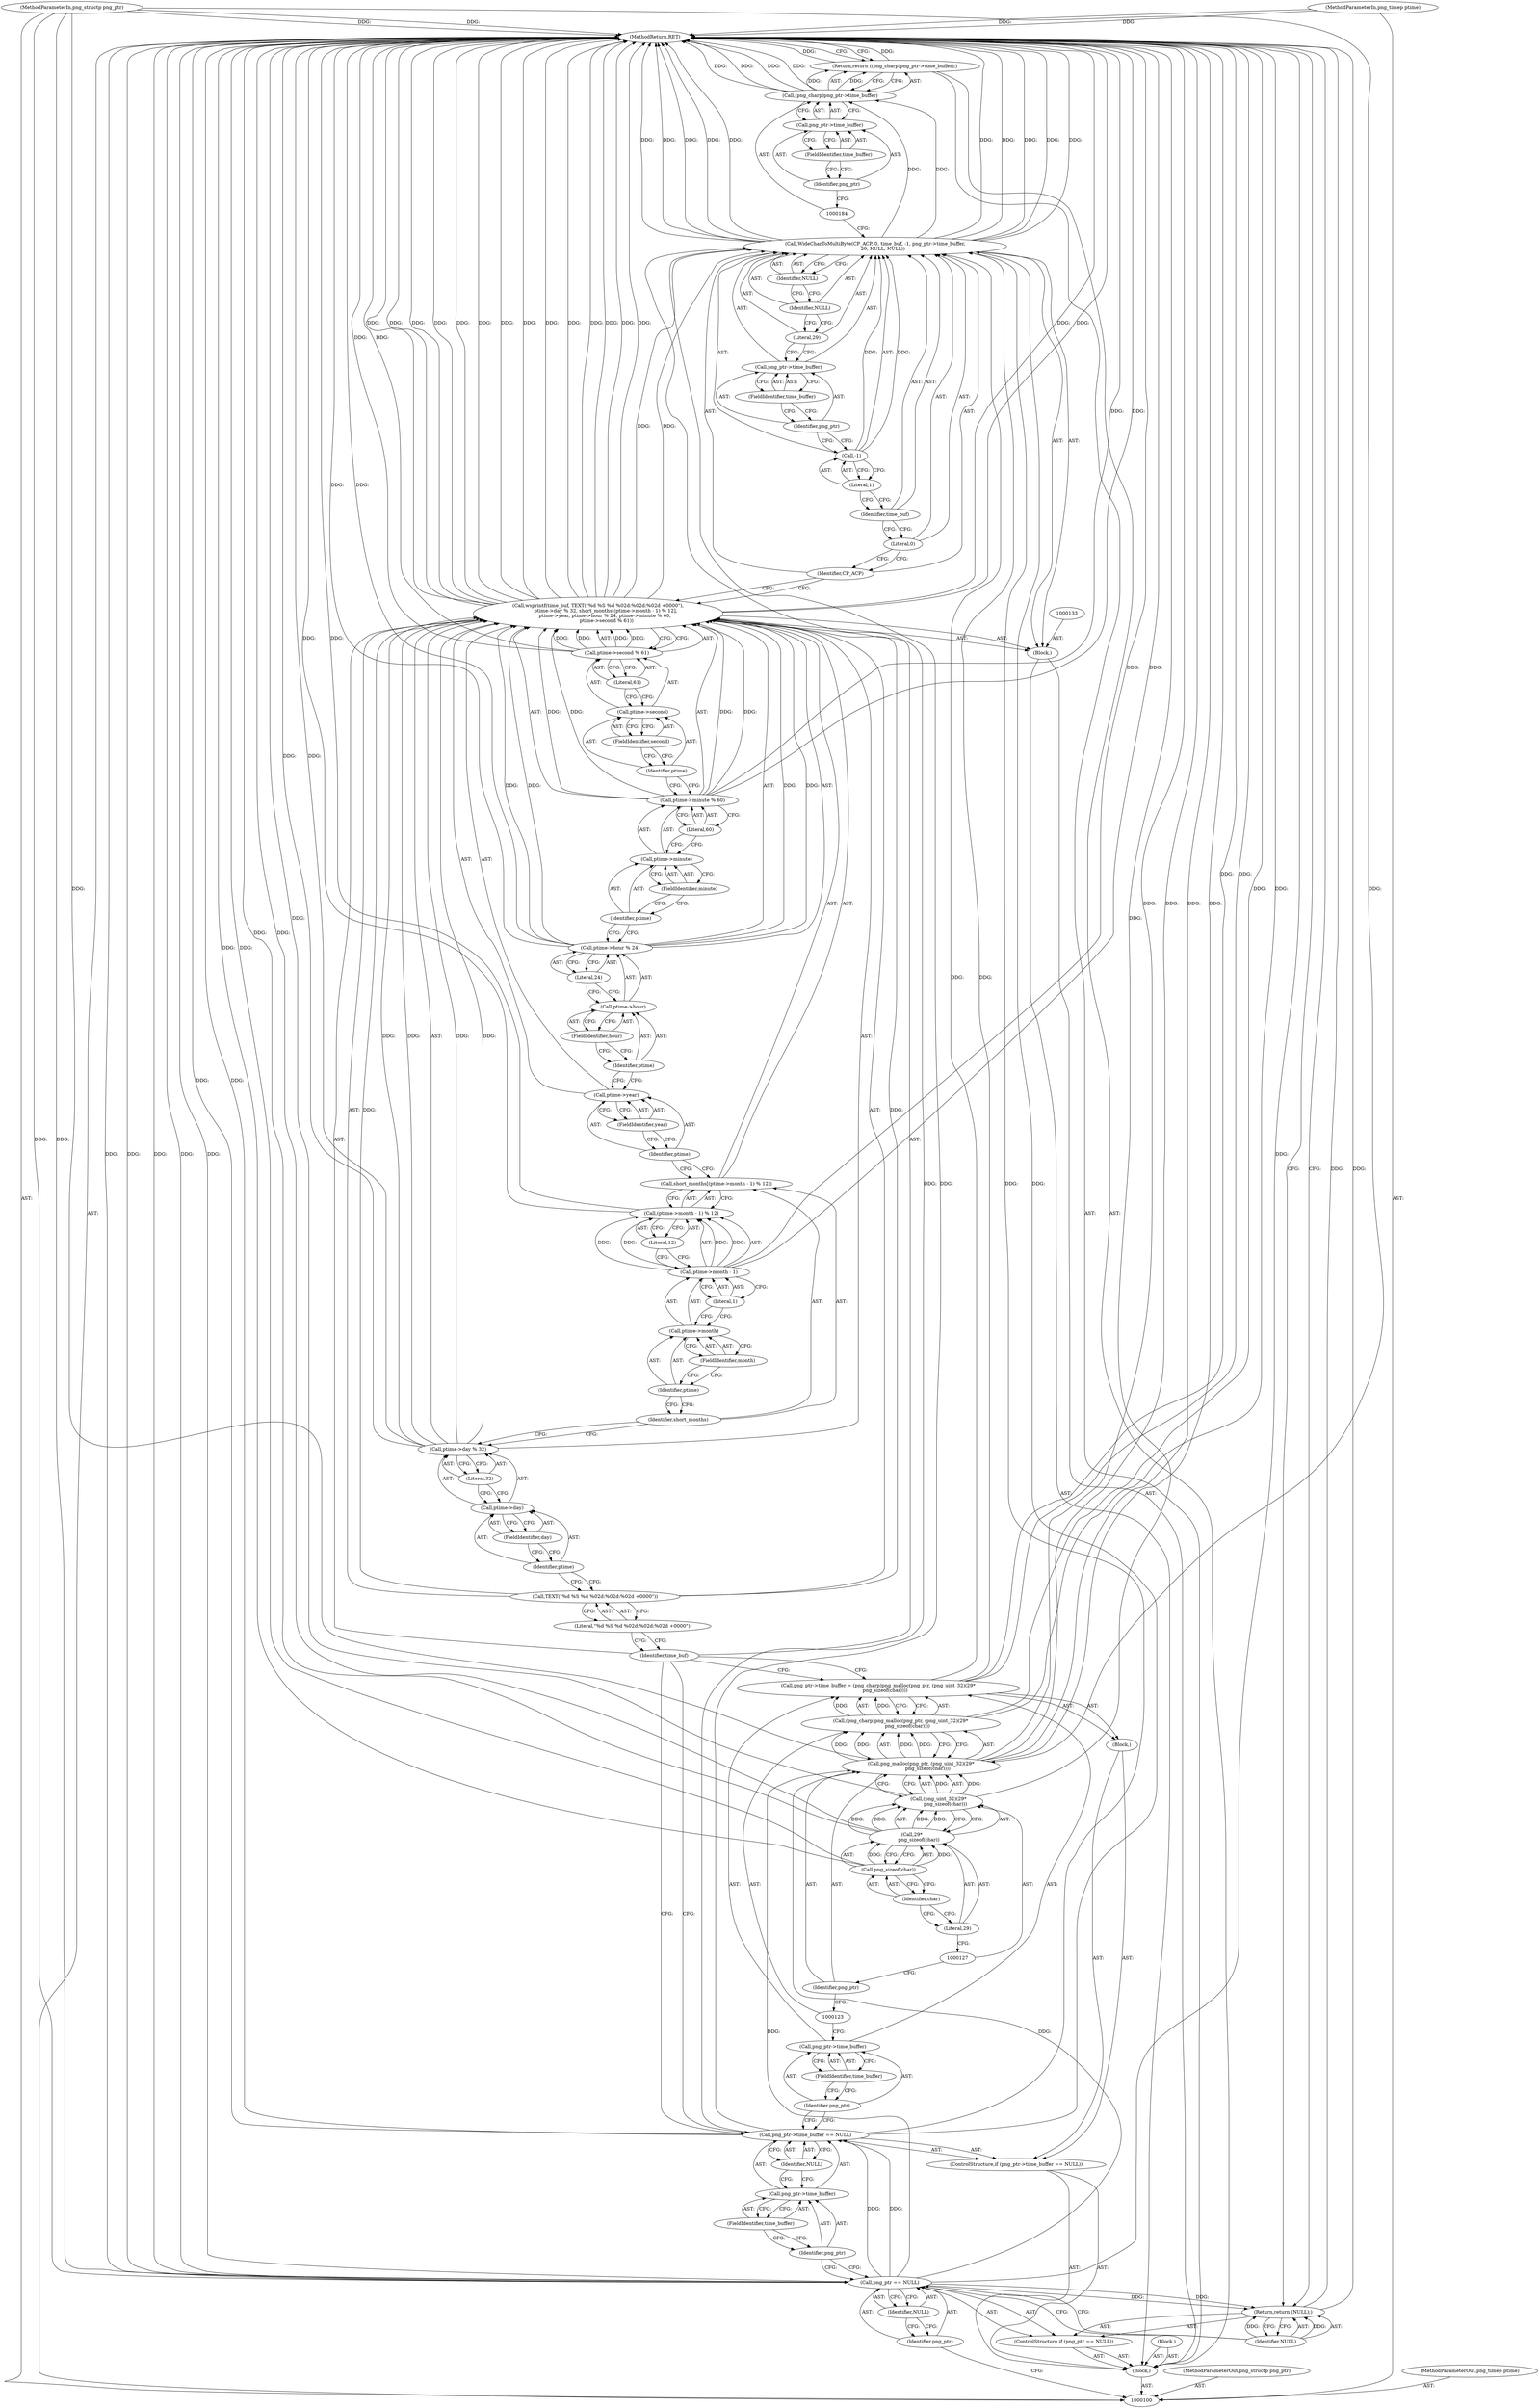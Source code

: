 digraph "1_Chrome_7f3d85b096f66870a15b37c2f40b219b2e292693" {
"1000188" [label="(MethodReturn,RET)"];
"1000101" [label="(MethodParameterIn,png_structp png_ptr)"];
"1000276" [label="(MethodParameterOut,png_structp png_ptr)"];
"1000102" [label="(MethodParameterIn,png_timep ptime)"];
"1000277" [label="(MethodParameterOut,png_timep ptime)"];
"1000117" [label="(Block,)"];
"1000121" [label="(FieldIdentifier,time_buffer)"];
"1000122" [label="(Call,(png_charp)png_malloc(png_ptr, (png_uint_32)(29*\n         png_sizeof(char))))"];
"1000124" [label="(Call,png_malloc(png_ptr, (png_uint_32)(29*\n         png_sizeof(char))))"];
"1000125" [label="(Identifier,png_ptr)"];
"1000126" [label="(Call,(png_uint_32)(29*\n         png_sizeof(char)))"];
"1000118" [label="(Call,png_ptr->time_buffer = (png_charp)png_malloc(png_ptr, (png_uint_32)(29*\n         png_sizeof(char))))"];
"1000119" [label="(Call,png_ptr->time_buffer)"];
"1000120" [label="(Identifier,png_ptr)"];
"1000128" [label="(Call,29*\n         png_sizeof(char))"];
"1000129" [label="(Literal,29)"];
"1000131" [label="(Identifier,char)"];
"1000130" [label="(Call,png_sizeof(char))"];
"1000132" [label="(Block,)"];
"1000135" [label="(Identifier,time_buf)"];
"1000136" [label="(Call,TEXT(\"%d %S %d %02d:%02d:%02d +0000\"))"];
"1000137" [label="(Literal,\"%d %S %d %02d:%02d:%02d +0000\")"];
"1000134" [label="(Call,wsprintf(time_buf, TEXT(\"%d %S %d %02d:%02d:%02d +0000\"),\n          ptime->day % 32, short_months[(ptime->month - 1) % 12],\n         ptime->year, ptime->hour % 24, ptime->minute % 60,\n           ptime->second % 61))"];
"1000138" [label="(Call,ptime->day % 32)"];
"1000139" [label="(Call,ptime->day)"];
"1000140" [label="(Identifier,ptime)"];
"1000141" [label="(FieldIdentifier,day)"];
"1000142" [label="(Literal,32)"];
"1000143" [label="(Call,short_months[(ptime->month - 1) % 12])"];
"1000144" [label="(Identifier,short_months)"];
"1000145" [label="(Call,(ptime->month - 1) % 12)"];
"1000146" [label="(Call,ptime->month - 1)"];
"1000147" [label="(Call,ptime->month)"];
"1000148" [label="(Identifier,ptime)"];
"1000149" [label="(FieldIdentifier,month)"];
"1000150" [label="(Literal,1)"];
"1000151" [label="(Literal,12)"];
"1000103" [label="(Block,)"];
"1000154" [label="(FieldIdentifier,year)"];
"1000155" [label="(Call,ptime->hour % 24)"];
"1000156" [label="(Call,ptime->hour)"];
"1000157" [label="(Identifier,ptime)"];
"1000158" [label="(FieldIdentifier,hour)"];
"1000159" [label="(Literal,24)"];
"1000160" [label="(Call,ptime->minute % 60)"];
"1000161" [label="(Call,ptime->minute)"];
"1000162" [label="(Identifier,ptime)"];
"1000163" [label="(FieldIdentifier,minute)"];
"1000164" [label="(Literal,60)"];
"1000152" [label="(Call,ptime->year)"];
"1000153" [label="(Identifier,ptime)"];
"1000165" [label="(Call,ptime->second % 61)"];
"1000166" [label="(Call,ptime->second)"];
"1000167" [label="(Identifier,ptime)"];
"1000168" [label="(FieldIdentifier,second)"];
"1000169" [label="(Literal,61)"];
"1000171" [label="(Identifier,CP_ACP)"];
"1000172" [label="(Literal,0)"];
"1000173" [label="(Identifier,time_buf)"];
"1000174" [label="(Call,-1)"];
"1000175" [label="(Literal,1)"];
"1000176" [label="(Call,png_ptr->time_buffer)"];
"1000177" [label="(Identifier,png_ptr)"];
"1000178" [label="(FieldIdentifier,time_buffer)"];
"1000170" [label="(Call,WideCharToMultiByte(CP_ACP, 0, time_buf, -1, png_ptr->time_buffer,\n          29, NULL, NULL))"];
"1000179" [label="(Literal,29)"];
"1000180" [label="(Identifier,NULL)"];
"1000181" [label="(Identifier,NULL)"];
"1000104" [label="(Block,)"];
"1000183" [label="(Call,(png_charp)png_ptr->time_buffer)"];
"1000185" [label="(Call,png_ptr->time_buffer)"];
"1000186" [label="(Identifier,png_ptr)"];
"1000182" [label="(Return,return ((png_charp)png_ptr->time_buffer);)"];
"1000187" [label="(FieldIdentifier,time_buffer)"];
"1000108" [label="(Identifier,NULL)"];
"1000105" [label="(ControlStructure,if (png_ptr == NULL))"];
"1000106" [label="(Call,png_ptr == NULL)"];
"1000107" [label="(Identifier,png_ptr)"];
"1000110" [label="(Identifier,NULL)"];
"1000109" [label="(Return,return (NULL);)"];
"1000115" [label="(FieldIdentifier,time_buffer)"];
"1000116" [label="(Identifier,NULL)"];
"1000111" [label="(ControlStructure,if (png_ptr->time_buffer == NULL))"];
"1000112" [label="(Call,png_ptr->time_buffer == NULL)"];
"1000113" [label="(Call,png_ptr->time_buffer)"];
"1000114" [label="(Identifier,png_ptr)"];
"1000188" -> "1000100"  [label="AST: "];
"1000188" -> "1000109"  [label="CFG: "];
"1000188" -> "1000182"  [label="CFG: "];
"1000124" -> "1000188"  [label="DDG: "];
"1000124" -> "1000188"  [label="DDG: "];
"1000106" -> "1000188"  [label="DDG: "];
"1000106" -> "1000188"  [label="DDG: "];
"1000106" -> "1000188"  [label="DDG: "];
"1000183" -> "1000188"  [label="DDG: "];
"1000183" -> "1000188"  [label="DDG: "];
"1000134" -> "1000188"  [label="DDG: "];
"1000134" -> "1000188"  [label="DDG: "];
"1000134" -> "1000188"  [label="DDG: "];
"1000134" -> "1000188"  [label="DDG: "];
"1000134" -> "1000188"  [label="DDG: "];
"1000134" -> "1000188"  [label="DDG: "];
"1000134" -> "1000188"  [label="DDG: "];
"1000134" -> "1000188"  [label="DDG: "];
"1000138" -> "1000188"  [label="DDG: "];
"1000170" -> "1000188"  [label="DDG: "];
"1000170" -> "1000188"  [label="DDG: "];
"1000170" -> "1000188"  [label="DDG: "];
"1000170" -> "1000188"  [label="DDG: "];
"1000170" -> "1000188"  [label="DDG: "];
"1000145" -> "1000188"  [label="DDG: "];
"1000128" -> "1000188"  [label="DDG: "];
"1000165" -> "1000188"  [label="DDG: "];
"1000102" -> "1000188"  [label="DDG: "];
"1000112" -> "1000188"  [label="DDG: "];
"1000101" -> "1000188"  [label="DDG: "];
"1000118" -> "1000188"  [label="DDG: "];
"1000126" -> "1000188"  [label="DDG: "];
"1000155" -> "1000188"  [label="DDG: "];
"1000146" -> "1000188"  [label="DDG: "];
"1000160" -> "1000188"  [label="DDG: "];
"1000130" -> "1000188"  [label="DDG: "];
"1000122" -> "1000188"  [label="DDG: "];
"1000182" -> "1000188"  [label="DDG: "];
"1000109" -> "1000188"  [label="DDG: "];
"1000101" -> "1000100"  [label="AST: "];
"1000101" -> "1000188"  [label="DDG: "];
"1000101" -> "1000106"  [label="DDG: "];
"1000101" -> "1000124"  [label="DDG: "];
"1000276" -> "1000100"  [label="AST: "];
"1000102" -> "1000100"  [label="AST: "];
"1000102" -> "1000188"  [label="DDG: "];
"1000277" -> "1000100"  [label="AST: "];
"1000117" -> "1000111"  [label="AST: "];
"1000118" -> "1000117"  [label="AST: "];
"1000121" -> "1000119"  [label="AST: "];
"1000121" -> "1000120"  [label="CFG: "];
"1000119" -> "1000121"  [label="CFG: "];
"1000122" -> "1000118"  [label="AST: "];
"1000122" -> "1000124"  [label="CFG: "];
"1000123" -> "1000122"  [label="AST: "];
"1000124" -> "1000122"  [label="AST: "];
"1000118" -> "1000122"  [label="CFG: "];
"1000122" -> "1000188"  [label="DDG: "];
"1000122" -> "1000118"  [label="DDG: "];
"1000124" -> "1000122"  [label="DDG: "];
"1000124" -> "1000122"  [label="DDG: "];
"1000124" -> "1000122"  [label="AST: "];
"1000124" -> "1000126"  [label="CFG: "];
"1000125" -> "1000124"  [label="AST: "];
"1000126" -> "1000124"  [label="AST: "];
"1000122" -> "1000124"  [label="CFG: "];
"1000124" -> "1000188"  [label="DDG: "];
"1000124" -> "1000188"  [label="DDG: "];
"1000124" -> "1000122"  [label="DDG: "];
"1000124" -> "1000122"  [label="DDG: "];
"1000106" -> "1000124"  [label="DDG: "];
"1000101" -> "1000124"  [label="DDG: "];
"1000126" -> "1000124"  [label="DDG: "];
"1000125" -> "1000124"  [label="AST: "];
"1000125" -> "1000123"  [label="CFG: "];
"1000127" -> "1000125"  [label="CFG: "];
"1000126" -> "1000124"  [label="AST: "];
"1000126" -> "1000128"  [label="CFG: "];
"1000127" -> "1000126"  [label="AST: "];
"1000128" -> "1000126"  [label="AST: "];
"1000124" -> "1000126"  [label="CFG: "];
"1000126" -> "1000188"  [label="DDG: "];
"1000126" -> "1000124"  [label="DDG: "];
"1000128" -> "1000126"  [label="DDG: "];
"1000128" -> "1000126"  [label="DDG: "];
"1000118" -> "1000117"  [label="AST: "];
"1000118" -> "1000122"  [label="CFG: "];
"1000119" -> "1000118"  [label="AST: "];
"1000122" -> "1000118"  [label="AST: "];
"1000135" -> "1000118"  [label="CFG: "];
"1000118" -> "1000188"  [label="DDG: "];
"1000122" -> "1000118"  [label="DDG: "];
"1000118" -> "1000170"  [label="DDG: "];
"1000119" -> "1000118"  [label="AST: "];
"1000119" -> "1000121"  [label="CFG: "];
"1000120" -> "1000119"  [label="AST: "];
"1000121" -> "1000119"  [label="AST: "];
"1000123" -> "1000119"  [label="CFG: "];
"1000120" -> "1000119"  [label="AST: "];
"1000120" -> "1000112"  [label="CFG: "];
"1000121" -> "1000120"  [label="CFG: "];
"1000128" -> "1000126"  [label="AST: "];
"1000128" -> "1000130"  [label="CFG: "];
"1000129" -> "1000128"  [label="AST: "];
"1000130" -> "1000128"  [label="AST: "];
"1000126" -> "1000128"  [label="CFG: "];
"1000128" -> "1000188"  [label="DDG: "];
"1000128" -> "1000126"  [label="DDG: "];
"1000128" -> "1000126"  [label="DDG: "];
"1000130" -> "1000128"  [label="DDG: "];
"1000129" -> "1000128"  [label="AST: "];
"1000129" -> "1000127"  [label="CFG: "];
"1000131" -> "1000129"  [label="CFG: "];
"1000131" -> "1000130"  [label="AST: "];
"1000131" -> "1000129"  [label="CFG: "];
"1000130" -> "1000131"  [label="CFG: "];
"1000130" -> "1000128"  [label="AST: "];
"1000130" -> "1000131"  [label="CFG: "];
"1000131" -> "1000130"  [label="AST: "];
"1000128" -> "1000130"  [label="CFG: "];
"1000130" -> "1000188"  [label="DDG: "];
"1000130" -> "1000128"  [label="DDG: "];
"1000132" -> "1000103"  [label="AST: "];
"1000133" -> "1000132"  [label="AST: "];
"1000134" -> "1000132"  [label="AST: "];
"1000170" -> "1000132"  [label="AST: "];
"1000135" -> "1000134"  [label="AST: "];
"1000135" -> "1000118"  [label="CFG: "];
"1000135" -> "1000112"  [label="CFG: "];
"1000137" -> "1000135"  [label="CFG: "];
"1000136" -> "1000134"  [label="AST: "];
"1000136" -> "1000137"  [label="CFG: "];
"1000137" -> "1000136"  [label="AST: "];
"1000140" -> "1000136"  [label="CFG: "];
"1000136" -> "1000134"  [label="DDG: "];
"1000137" -> "1000136"  [label="AST: "];
"1000137" -> "1000135"  [label="CFG: "];
"1000136" -> "1000137"  [label="CFG: "];
"1000134" -> "1000132"  [label="AST: "];
"1000134" -> "1000165"  [label="CFG: "];
"1000135" -> "1000134"  [label="AST: "];
"1000136" -> "1000134"  [label="AST: "];
"1000138" -> "1000134"  [label="AST: "];
"1000143" -> "1000134"  [label="AST: "];
"1000152" -> "1000134"  [label="AST: "];
"1000155" -> "1000134"  [label="AST: "];
"1000160" -> "1000134"  [label="AST: "];
"1000165" -> "1000134"  [label="AST: "];
"1000171" -> "1000134"  [label="CFG: "];
"1000134" -> "1000188"  [label="DDG: "];
"1000134" -> "1000188"  [label="DDG: "];
"1000134" -> "1000188"  [label="DDG: "];
"1000134" -> "1000188"  [label="DDG: "];
"1000134" -> "1000188"  [label="DDG: "];
"1000134" -> "1000188"  [label="DDG: "];
"1000134" -> "1000188"  [label="DDG: "];
"1000134" -> "1000188"  [label="DDG: "];
"1000136" -> "1000134"  [label="DDG: "];
"1000138" -> "1000134"  [label="DDG: "];
"1000138" -> "1000134"  [label="DDG: "];
"1000155" -> "1000134"  [label="DDG: "];
"1000155" -> "1000134"  [label="DDG: "];
"1000160" -> "1000134"  [label="DDG: "];
"1000160" -> "1000134"  [label="DDG: "];
"1000165" -> "1000134"  [label="DDG: "];
"1000165" -> "1000134"  [label="DDG: "];
"1000134" -> "1000170"  [label="DDG: "];
"1000138" -> "1000134"  [label="AST: "];
"1000138" -> "1000142"  [label="CFG: "];
"1000139" -> "1000138"  [label="AST: "];
"1000142" -> "1000138"  [label="AST: "];
"1000144" -> "1000138"  [label="CFG: "];
"1000138" -> "1000188"  [label="DDG: "];
"1000138" -> "1000134"  [label="DDG: "];
"1000138" -> "1000134"  [label="DDG: "];
"1000139" -> "1000138"  [label="AST: "];
"1000139" -> "1000141"  [label="CFG: "];
"1000140" -> "1000139"  [label="AST: "];
"1000141" -> "1000139"  [label="AST: "];
"1000142" -> "1000139"  [label="CFG: "];
"1000140" -> "1000139"  [label="AST: "];
"1000140" -> "1000136"  [label="CFG: "];
"1000141" -> "1000140"  [label="CFG: "];
"1000141" -> "1000139"  [label="AST: "];
"1000141" -> "1000140"  [label="CFG: "];
"1000139" -> "1000141"  [label="CFG: "];
"1000142" -> "1000138"  [label="AST: "];
"1000142" -> "1000139"  [label="CFG: "];
"1000138" -> "1000142"  [label="CFG: "];
"1000143" -> "1000134"  [label="AST: "];
"1000143" -> "1000145"  [label="CFG: "];
"1000144" -> "1000143"  [label="AST: "];
"1000145" -> "1000143"  [label="AST: "];
"1000153" -> "1000143"  [label="CFG: "];
"1000144" -> "1000143"  [label="AST: "];
"1000144" -> "1000138"  [label="CFG: "];
"1000148" -> "1000144"  [label="CFG: "];
"1000145" -> "1000143"  [label="AST: "];
"1000145" -> "1000151"  [label="CFG: "];
"1000146" -> "1000145"  [label="AST: "];
"1000151" -> "1000145"  [label="AST: "];
"1000143" -> "1000145"  [label="CFG: "];
"1000145" -> "1000188"  [label="DDG: "];
"1000146" -> "1000145"  [label="DDG: "];
"1000146" -> "1000145"  [label="DDG: "];
"1000146" -> "1000145"  [label="AST: "];
"1000146" -> "1000150"  [label="CFG: "];
"1000147" -> "1000146"  [label="AST: "];
"1000150" -> "1000146"  [label="AST: "];
"1000151" -> "1000146"  [label="CFG: "];
"1000146" -> "1000188"  [label="DDG: "];
"1000146" -> "1000145"  [label="DDG: "];
"1000146" -> "1000145"  [label="DDG: "];
"1000147" -> "1000146"  [label="AST: "];
"1000147" -> "1000149"  [label="CFG: "];
"1000148" -> "1000147"  [label="AST: "];
"1000149" -> "1000147"  [label="AST: "];
"1000150" -> "1000147"  [label="CFG: "];
"1000148" -> "1000147"  [label="AST: "];
"1000148" -> "1000144"  [label="CFG: "];
"1000149" -> "1000148"  [label="CFG: "];
"1000149" -> "1000147"  [label="AST: "];
"1000149" -> "1000148"  [label="CFG: "];
"1000147" -> "1000149"  [label="CFG: "];
"1000150" -> "1000146"  [label="AST: "];
"1000150" -> "1000147"  [label="CFG: "];
"1000146" -> "1000150"  [label="CFG: "];
"1000151" -> "1000145"  [label="AST: "];
"1000151" -> "1000146"  [label="CFG: "];
"1000145" -> "1000151"  [label="CFG: "];
"1000103" -> "1000100"  [label="AST: "];
"1000104" -> "1000103"  [label="AST: "];
"1000105" -> "1000103"  [label="AST: "];
"1000111" -> "1000103"  [label="AST: "];
"1000132" -> "1000103"  [label="AST: "];
"1000182" -> "1000103"  [label="AST: "];
"1000154" -> "1000152"  [label="AST: "];
"1000154" -> "1000153"  [label="CFG: "];
"1000152" -> "1000154"  [label="CFG: "];
"1000155" -> "1000134"  [label="AST: "];
"1000155" -> "1000159"  [label="CFG: "];
"1000156" -> "1000155"  [label="AST: "];
"1000159" -> "1000155"  [label="AST: "];
"1000162" -> "1000155"  [label="CFG: "];
"1000155" -> "1000188"  [label="DDG: "];
"1000155" -> "1000134"  [label="DDG: "];
"1000155" -> "1000134"  [label="DDG: "];
"1000156" -> "1000155"  [label="AST: "];
"1000156" -> "1000158"  [label="CFG: "];
"1000157" -> "1000156"  [label="AST: "];
"1000158" -> "1000156"  [label="AST: "];
"1000159" -> "1000156"  [label="CFG: "];
"1000157" -> "1000156"  [label="AST: "];
"1000157" -> "1000152"  [label="CFG: "];
"1000158" -> "1000157"  [label="CFG: "];
"1000158" -> "1000156"  [label="AST: "];
"1000158" -> "1000157"  [label="CFG: "];
"1000156" -> "1000158"  [label="CFG: "];
"1000159" -> "1000155"  [label="AST: "];
"1000159" -> "1000156"  [label="CFG: "];
"1000155" -> "1000159"  [label="CFG: "];
"1000160" -> "1000134"  [label="AST: "];
"1000160" -> "1000164"  [label="CFG: "];
"1000161" -> "1000160"  [label="AST: "];
"1000164" -> "1000160"  [label="AST: "];
"1000167" -> "1000160"  [label="CFG: "];
"1000160" -> "1000188"  [label="DDG: "];
"1000160" -> "1000134"  [label="DDG: "];
"1000160" -> "1000134"  [label="DDG: "];
"1000161" -> "1000160"  [label="AST: "];
"1000161" -> "1000163"  [label="CFG: "];
"1000162" -> "1000161"  [label="AST: "];
"1000163" -> "1000161"  [label="AST: "];
"1000164" -> "1000161"  [label="CFG: "];
"1000162" -> "1000161"  [label="AST: "];
"1000162" -> "1000155"  [label="CFG: "];
"1000163" -> "1000162"  [label="CFG: "];
"1000163" -> "1000161"  [label="AST: "];
"1000163" -> "1000162"  [label="CFG: "];
"1000161" -> "1000163"  [label="CFG: "];
"1000164" -> "1000160"  [label="AST: "];
"1000164" -> "1000161"  [label="CFG: "];
"1000160" -> "1000164"  [label="CFG: "];
"1000152" -> "1000134"  [label="AST: "];
"1000152" -> "1000154"  [label="CFG: "];
"1000153" -> "1000152"  [label="AST: "];
"1000154" -> "1000152"  [label="AST: "];
"1000157" -> "1000152"  [label="CFG: "];
"1000153" -> "1000152"  [label="AST: "];
"1000153" -> "1000143"  [label="CFG: "];
"1000154" -> "1000153"  [label="CFG: "];
"1000165" -> "1000134"  [label="AST: "];
"1000165" -> "1000169"  [label="CFG: "];
"1000166" -> "1000165"  [label="AST: "];
"1000169" -> "1000165"  [label="AST: "];
"1000134" -> "1000165"  [label="CFG: "];
"1000165" -> "1000188"  [label="DDG: "];
"1000165" -> "1000134"  [label="DDG: "];
"1000165" -> "1000134"  [label="DDG: "];
"1000166" -> "1000165"  [label="AST: "];
"1000166" -> "1000168"  [label="CFG: "];
"1000167" -> "1000166"  [label="AST: "];
"1000168" -> "1000166"  [label="AST: "];
"1000169" -> "1000166"  [label="CFG: "];
"1000167" -> "1000166"  [label="AST: "];
"1000167" -> "1000160"  [label="CFG: "];
"1000168" -> "1000167"  [label="CFG: "];
"1000168" -> "1000166"  [label="AST: "];
"1000168" -> "1000167"  [label="CFG: "];
"1000166" -> "1000168"  [label="CFG: "];
"1000169" -> "1000165"  [label="AST: "];
"1000169" -> "1000166"  [label="CFG: "];
"1000165" -> "1000169"  [label="CFG: "];
"1000171" -> "1000170"  [label="AST: "];
"1000171" -> "1000134"  [label="CFG: "];
"1000172" -> "1000171"  [label="CFG: "];
"1000172" -> "1000170"  [label="AST: "];
"1000172" -> "1000171"  [label="CFG: "];
"1000173" -> "1000172"  [label="CFG: "];
"1000173" -> "1000170"  [label="AST: "];
"1000173" -> "1000172"  [label="CFG: "];
"1000175" -> "1000173"  [label="CFG: "];
"1000174" -> "1000170"  [label="AST: "];
"1000174" -> "1000175"  [label="CFG: "];
"1000175" -> "1000174"  [label="AST: "];
"1000177" -> "1000174"  [label="CFG: "];
"1000174" -> "1000170"  [label="DDG: "];
"1000175" -> "1000174"  [label="AST: "];
"1000175" -> "1000173"  [label="CFG: "];
"1000174" -> "1000175"  [label="CFG: "];
"1000176" -> "1000170"  [label="AST: "];
"1000176" -> "1000178"  [label="CFG: "];
"1000177" -> "1000176"  [label="AST: "];
"1000178" -> "1000176"  [label="AST: "];
"1000179" -> "1000176"  [label="CFG: "];
"1000177" -> "1000176"  [label="AST: "];
"1000177" -> "1000174"  [label="CFG: "];
"1000178" -> "1000177"  [label="CFG: "];
"1000178" -> "1000176"  [label="AST: "];
"1000178" -> "1000177"  [label="CFG: "];
"1000176" -> "1000178"  [label="CFG: "];
"1000170" -> "1000132"  [label="AST: "];
"1000170" -> "1000181"  [label="CFG: "];
"1000171" -> "1000170"  [label="AST: "];
"1000172" -> "1000170"  [label="AST: "];
"1000173" -> "1000170"  [label="AST: "];
"1000174" -> "1000170"  [label="AST: "];
"1000176" -> "1000170"  [label="AST: "];
"1000179" -> "1000170"  [label="AST: "];
"1000180" -> "1000170"  [label="AST: "];
"1000181" -> "1000170"  [label="AST: "];
"1000184" -> "1000170"  [label="CFG: "];
"1000170" -> "1000188"  [label="DDG: "];
"1000170" -> "1000188"  [label="DDG: "];
"1000170" -> "1000188"  [label="DDG: "];
"1000170" -> "1000188"  [label="DDG: "];
"1000170" -> "1000188"  [label="DDG: "];
"1000134" -> "1000170"  [label="DDG: "];
"1000174" -> "1000170"  [label="DDG: "];
"1000112" -> "1000170"  [label="DDG: "];
"1000112" -> "1000170"  [label="DDG: "];
"1000118" -> "1000170"  [label="DDG: "];
"1000170" -> "1000183"  [label="DDG: "];
"1000179" -> "1000170"  [label="AST: "];
"1000179" -> "1000176"  [label="CFG: "];
"1000180" -> "1000179"  [label="CFG: "];
"1000180" -> "1000170"  [label="AST: "];
"1000180" -> "1000179"  [label="CFG: "];
"1000181" -> "1000180"  [label="CFG: "];
"1000181" -> "1000170"  [label="AST: "];
"1000181" -> "1000180"  [label="CFG: "];
"1000170" -> "1000181"  [label="CFG: "];
"1000104" -> "1000103"  [label="AST: "];
"1000183" -> "1000182"  [label="AST: "];
"1000183" -> "1000185"  [label="CFG: "];
"1000184" -> "1000183"  [label="AST: "];
"1000185" -> "1000183"  [label="AST: "];
"1000182" -> "1000183"  [label="CFG: "];
"1000183" -> "1000188"  [label="DDG: "];
"1000183" -> "1000188"  [label="DDG: "];
"1000183" -> "1000182"  [label="DDG: "];
"1000170" -> "1000183"  [label="DDG: "];
"1000185" -> "1000183"  [label="AST: "];
"1000185" -> "1000187"  [label="CFG: "];
"1000186" -> "1000185"  [label="AST: "];
"1000187" -> "1000185"  [label="AST: "];
"1000183" -> "1000185"  [label="CFG: "];
"1000186" -> "1000185"  [label="AST: "];
"1000186" -> "1000184"  [label="CFG: "];
"1000187" -> "1000186"  [label="CFG: "];
"1000182" -> "1000103"  [label="AST: "];
"1000182" -> "1000183"  [label="CFG: "];
"1000183" -> "1000182"  [label="AST: "];
"1000188" -> "1000182"  [label="CFG: "];
"1000182" -> "1000188"  [label="DDG: "];
"1000183" -> "1000182"  [label="DDG: "];
"1000187" -> "1000185"  [label="AST: "];
"1000187" -> "1000186"  [label="CFG: "];
"1000185" -> "1000187"  [label="CFG: "];
"1000108" -> "1000106"  [label="AST: "];
"1000108" -> "1000107"  [label="CFG: "];
"1000106" -> "1000108"  [label="CFG: "];
"1000105" -> "1000103"  [label="AST: "];
"1000106" -> "1000105"  [label="AST: "];
"1000109" -> "1000105"  [label="AST: "];
"1000106" -> "1000105"  [label="AST: "];
"1000106" -> "1000108"  [label="CFG: "];
"1000107" -> "1000106"  [label="AST: "];
"1000108" -> "1000106"  [label="AST: "];
"1000110" -> "1000106"  [label="CFG: "];
"1000114" -> "1000106"  [label="CFG: "];
"1000106" -> "1000188"  [label="DDG: "];
"1000106" -> "1000188"  [label="DDG: "];
"1000106" -> "1000188"  [label="DDG: "];
"1000101" -> "1000106"  [label="DDG: "];
"1000106" -> "1000109"  [label="DDG: "];
"1000106" -> "1000112"  [label="DDG: "];
"1000106" -> "1000124"  [label="DDG: "];
"1000107" -> "1000106"  [label="AST: "];
"1000107" -> "1000100"  [label="CFG: "];
"1000108" -> "1000107"  [label="CFG: "];
"1000110" -> "1000109"  [label="AST: "];
"1000110" -> "1000106"  [label="CFG: "];
"1000109" -> "1000110"  [label="CFG: "];
"1000110" -> "1000109"  [label="DDG: "];
"1000109" -> "1000105"  [label="AST: "];
"1000109" -> "1000110"  [label="CFG: "];
"1000110" -> "1000109"  [label="AST: "];
"1000188" -> "1000109"  [label="CFG: "];
"1000109" -> "1000188"  [label="DDG: "];
"1000110" -> "1000109"  [label="DDG: "];
"1000106" -> "1000109"  [label="DDG: "];
"1000115" -> "1000113"  [label="AST: "];
"1000115" -> "1000114"  [label="CFG: "];
"1000113" -> "1000115"  [label="CFG: "];
"1000116" -> "1000112"  [label="AST: "];
"1000116" -> "1000113"  [label="CFG: "];
"1000112" -> "1000116"  [label="CFG: "];
"1000111" -> "1000103"  [label="AST: "];
"1000112" -> "1000111"  [label="AST: "];
"1000117" -> "1000111"  [label="AST: "];
"1000112" -> "1000111"  [label="AST: "];
"1000112" -> "1000116"  [label="CFG: "];
"1000113" -> "1000112"  [label="AST: "];
"1000116" -> "1000112"  [label="AST: "];
"1000120" -> "1000112"  [label="CFG: "];
"1000135" -> "1000112"  [label="CFG: "];
"1000112" -> "1000188"  [label="DDG: "];
"1000106" -> "1000112"  [label="DDG: "];
"1000112" -> "1000170"  [label="DDG: "];
"1000112" -> "1000170"  [label="DDG: "];
"1000113" -> "1000112"  [label="AST: "];
"1000113" -> "1000115"  [label="CFG: "];
"1000114" -> "1000113"  [label="AST: "];
"1000115" -> "1000113"  [label="AST: "];
"1000116" -> "1000113"  [label="CFG: "];
"1000114" -> "1000113"  [label="AST: "];
"1000114" -> "1000106"  [label="CFG: "];
"1000115" -> "1000114"  [label="CFG: "];
}
